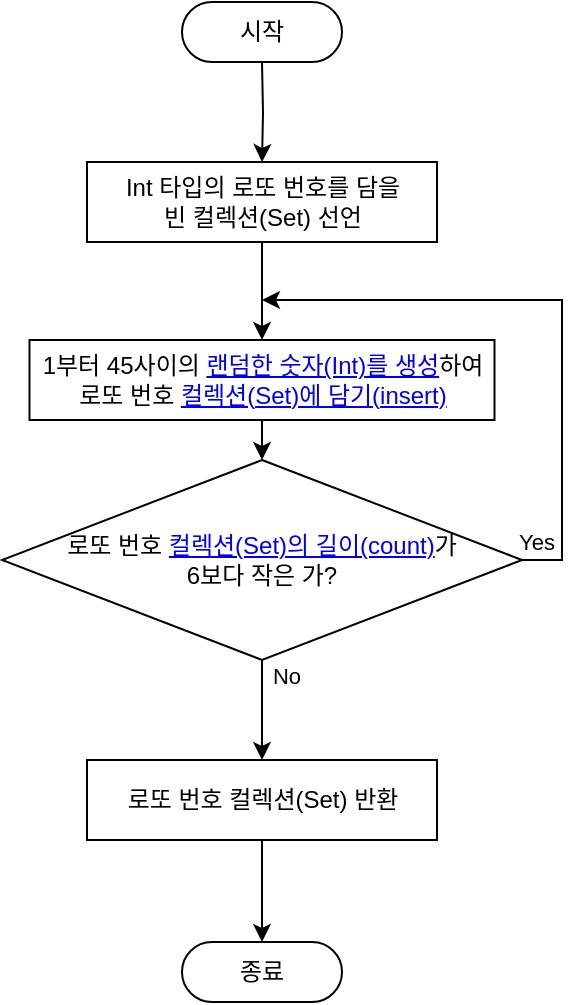 <mxfile version="24.7.7">
  <diagram id="C5RBs43oDa-KdzZeNtuy" name="Page-1">
    <mxGraphModel dx="670" dy="521" grid="1" gridSize="10" guides="1" tooltips="1" connect="1" arrows="1" fold="1" page="1" pageScale="1" pageWidth="827" pageHeight="1169" math="0" shadow="0">
      <root>
        <mxCell id="WIyWlLk6GJQsqaUBKTNV-0" />
        <mxCell id="WIyWlLk6GJQsqaUBKTNV-1" parent="WIyWlLk6GJQsqaUBKTNV-0" />
        <mxCell id="7tePluLFW1gzM-8hJj4O-15" value="" style="edgeStyle=orthogonalEdgeStyle;rounded=0;orthogonalLoop=1;jettySize=auto;html=1;" parent="WIyWlLk6GJQsqaUBKTNV-1" target="7tePluLFW1gzM-8hJj4O-14" edge="1">
          <mxGeometry relative="1" as="geometry">
            <mxPoint x="200" y="50" as="sourcePoint" />
          </mxGeometry>
        </mxCell>
        <mxCell id="7tePluLFW1gzM-8hJj4O-7" style="edgeStyle=orthogonalEdgeStyle;rounded=0;orthogonalLoop=1;jettySize=auto;html=1;exitX=1;exitY=0.5;exitDx=0;exitDy=0;" parent="WIyWlLk6GJQsqaUBKTNV-1" source="7tePluLFW1gzM-8hJj4O-5" edge="1">
          <mxGeometry relative="1" as="geometry">
            <mxPoint x="200" y="169" as="targetPoint" />
            <Array as="points">
              <mxPoint x="350" y="299" />
              <mxPoint x="350" y="169" />
            </Array>
          </mxGeometry>
        </mxCell>
        <mxCell id="7tePluLFW1gzM-8hJj4O-8" value="Yes" style="edgeLabel;html=1;align=center;verticalAlign=middle;resizable=0;points=[];" parent="7tePluLFW1gzM-8hJj4O-7" vertex="1" connectable="0">
          <mxGeometry x="-0.605" relative="1" as="geometry">
            <mxPoint x="-13" y="30" as="offset" />
          </mxGeometry>
        </mxCell>
        <mxCell id="7tePluLFW1gzM-8hJj4O-24" style="edgeStyle=orthogonalEdgeStyle;rounded=0;orthogonalLoop=1;jettySize=auto;html=1;exitX=0.5;exitY=1;exitDx=0;exitDy=0;entryX=0.5;entryY=0;entryDx=0;entryDy=0;" parent="WIyWlLk6GJQsqaUBKTNV-1" source="7tePluLFW1gzM-8hJj4O-5" target="7tePluLFW1gzM-8hJj4O-23" edge="1">
          <mxGeometry relative="1" as="geometry" />
        </mxCell>
        <mxCell id="7tePluLFW1gzM-8hJj4O-25" value="No" style="edgeLabel;html=1;align=center;verticalAlign=middle;resizable=0;points=[];" parent="7tePluLFW1gzM-8hJj4O-24" vertex="1" connectable="0">
          <mxGeometry x="-0.394" relative="1" as="geometry">
            <mxPoint x="12" y="-7" as="offset" />
          </mxGeometry>
        </mxCell>
        <mxCell id="7tePluLFW1gzM-8hJj4O-5" value="로또 번호 &lt;a href=&quot;https://developer.apple.com/documentation/swift/set/count&quot;&gt;컬렉션(Set)의 길이(count)&lt;/a&gt;가&lt;br&gt;6보다 작은 가?" style="rhombus;whiteSpace=wrap;html=1;rounded=0;" parent="WIyWlLk6GJQsqaUBKTNV-1" vertex="1">
          <mxGeometry x="70" y="249" width="260" height="100" as="geometry" />
        </mxCell>
        <mxCell id="7tePluLFW1gzM-8hJj4O-19" style="edgeStyle=orthogonalEdgeStyle;rounded=0;orthogonalLoop=1;jettySize=auto;html=1;exitX=0.5;exitY=1;exitDx=0;exitDy=0;entryX=0.5;entryY=0;entryDx=0;entryDy=0;" parent="WIyWlLk6GJQsqaUBKTNV-1" source="7tePluLFW1gzM-8hJj4O-11" target="7tePluLFW1gzM-8hJj4O-5" edge="1">
          <mxGeometry relative="1" as="geometry" />
        </mxCell>
        <mxCell id="7tePluLFW1gzM-8hJj4O-11" value="1부터 45사이의 &lt;a href=&quot;https://developer.apple.com/documentation/swift/int/random(in:)-9mjpw&quot;&gt;랜덤한 숫자(Int)를 생성&lt;/a&gt;하여&lt;br&gt;로또 번호 &lt;a href=&quot;https://developer.apple.com/documentation/swift/set/insert(_:)-nads&quot;&gt;컬렉션(Set)에 담기(insert)&lt;/a&gt;" style="rounded=0;whiteSpace=wrap;html=1;" parent="WIyWlLk6GJQsqaUBKTNV-1" vertex="1">
          <mxGeometry x="83.75" y="189" width="232.5" height="40" as="geometry" />
        </mxCell>
        <mxCell id="7tePluLFW1gzM-8hJj4O-17" style="edgeStyle=orthogonalEdgeStyle;rounded=0;orthogonalLoop=1;jettySize=auto;html=1;exitX=0.5;exitY=1;exitDx=0;exitDy=0;entryX=0.5;entryY=0;entryDx=0;entryDy=0;" parent="WIyWlLk6GJQsqaUBKTNV-1" source="7tePluLFW1gzM-8hJj4O-14" target="7tePluLFW1gzM-8hJj4O-11" edge="1">
          <mxGeometry relative="1" as="geometry">
            <mxPoint x="200" y="200" as="targetPoint" />
          </mxGeometry>
        </mxCell>
        <mxCell id="7tePluLFW1gzM-8hJj4O-14" value="Int 타입의 로또 번호를 담을&lt;br&gt;빈 컬렉션(Set) 선언" style="rounded=0;whiteSpace=wrap;html=1;" parent="WIyWlLk6GJQsqaUBKTNV-1" vertex="1">
          <mxGeometry x="112.5" y="100" width="175" height="40" as="geometry" />
        </mxCell>
        <mxCell id="i4cr5d22TfoaYv_wqX_d-2" style="edgeStyle=orthogonalEdgeStyle;rounded=0;orthogonalLoop=1;jettySize=auto;html=1;exitX=0.5;exitY=1;exitDx=0;exitDy=0;entryX=0.5;entryY=0;entryDx=0;entryDy=0;" edge="1" parent="WIyWlLk6GJQsqaUBKTNV-1" source="7tePluLFW1gzM-8hJj4O-23" target="i4cr5d22TfoaYv_wqX_d-1">
          <mxGeometry relative="1" as="geometry" />
        </mxCell>
        <mxCell id="7tePluLFW1gzM-8hJj4O-23" value="로또 번호 컬렉션(Set) 반환" style="rounded=0;whiteSpace=wrap;html=1;" parent="WIyWlLk6GJQsqaUBKTNV-1" vertex="1">
          <mxGeometry x="112.5" y="399" width="175" height="40" as="geometry" />
        </mxCell>
        <mxCell id="i4cr5d22TfoaYv_wqX_d-0" value="시작" style="rounded=1;whiteSpace=wrap;html=1;arcSize=50;" vertex="1" parent="WIyWlLk6GJQsqaUBKTNV-1">
          <mxGeometry x="160" y="20" width="80" height="30" as="geometry" />
        </mxCell>
        <mxCell id="i4cr5d22TfoaYv_wqX_d-1" value="종료" style="rounded=1;whiteSpace=wrap;html=1;arcSize=50;" vertex="1" parent="WIyWlLk6GJQsqaUBKTNV-1">
          <mxGeometry x="160" y="490" width="80" height="30" as="geometry" />
        </mxCell>
      </root>
    </mxGraphModel>
  </diagram>
</mxfile>
